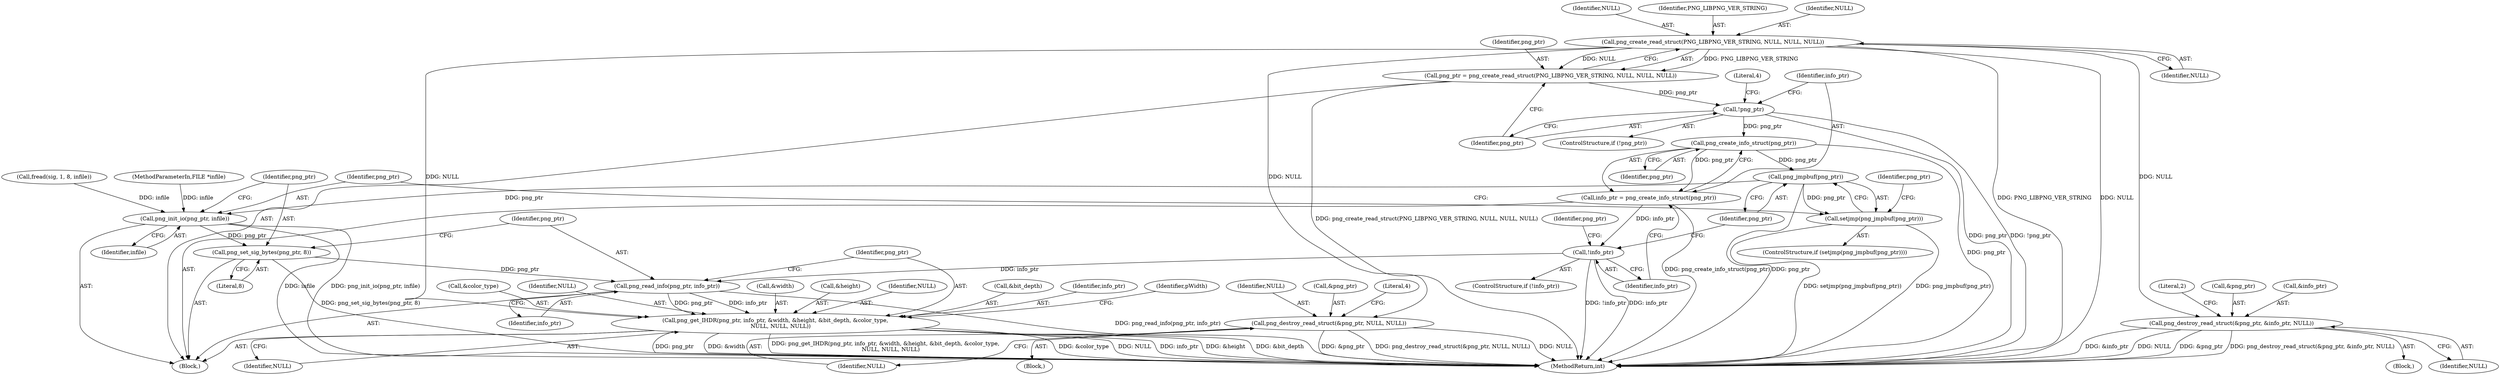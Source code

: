 digraph "1_Android_9d4853418ab2f754c2b63e091c29c5529b8b86ca_1@API" {
"1000131" [label="(Call,png_create_read_struct(PNG_LIBPNG_VER_STRING, NULL, NULL, NULL))"];
"1000129" [label="(Call,png_ptr = png_create_read_struct(PNG_LIBPNG_VER_STRING, NULL, NULL, NULL))"];
"1000137" [label="(Call,!png_ptr)"];
"1000143" [label="(Call,png_create_info_struct(png_ptr))"];
"1000141" [label="(Call,info_ptr = png_create_info_struct(png_ptr))"];
"1000146" [label="(Call,!info_ptr)"];
"1000175" [label="(Call,png_read_info(png_ptr, info_ptr))"];
"1000178" [label="(Call,png_get_IHDR(png_ptr, info_ptr, &width, &height, &bit_depth, &color_type,\n      NULL, NULL, NULL))"];
"1000158" [label="(Call,png_jmpbuf(png_ptr))"];
"1000157" [label="(Call,setjmp(png_jmpbuf(png_ptr)))"];
"1000169" [label="(Call,png_init_io(png_ptr, infile))"];
"1000172" [label="(Call,png_set_sig_bytes(png_ptr, 8))"];
"1000149" [label="(Call,png_destroy_read_struct(&png_ptr, NULL, NULL))"];
"1000161" [label="(Call,png_destroy_read_struct(&png_ptr, &info_ptr, NULL))"];
"1000189" [label="(Identifier,NULL)"];
"1000175" [label="(Call,png_read_info(png_ptr, info_ptr))"];
"1000159" [label="(Identifier,png_ptr)"];
"1000179" [label="(Identifier,png_ptr)"];
"1000173" [label="(Identifier,png_ptr)"];
"1000160" [label="(Block,)"];
"1000141" [label="(Call,info_ptr = png_create_info_struct(png_ptr))"];
"1000185" [label="(Call,&bit_depth)"];
"1000191" [label="(Identifier,NULL)"];
"1000163" [label="(Identifier,png_ptr)"];
"1000180" [label="(Identifier,info_ptr)"];
"1000170" [label="(Identifier,png_ptr)"];
"1000194" [label="(Identifier,pWidth)"];
"1000168" [label="(Literal,2)"];
"1000136" [label="(ControlStructure,if (!png_ptr))"];
"1000137" [label="(Call,!png_ptr)"];
"1000151" [label="(Identifier,png_ptr)"];
"1000177" [label="(Identifier,info_ptr)"];
"1000158" [label="(Call,png_jmpbuf(png_ptr))"];
"1000157" [label="(Call,setjmp(png_jmpbuf(png_ptr)))"];
"1000153" [label="(Identifier,NULL)"];
"1000133" [label="(Identifier,NULL)"];
"1000131" [label="(Call,png_create_read_struct(PNG_LIBPNG_VER_STRING, NULL, NULL, NULL))"];
"1000152" [label="(Identifier,NULL)"];
"1000130" [label="(Identifier,png_ptr)"];
"1000174" [label="(Literal,8)"];
"1000162" [label="(Call,&png_ptr)"];
"1000202" [label="(MethodReturn,int)"];
"1000132" [label="(Identifier,PNG_LIBPNG_VER_STRING)"];
"1000187" [label="(Call,&color_type)"];
"1000142" [label="(Identifier,info_ptr)"];
"1000149" [label="(Call,png_destroy_read_struct(&png_ptr, NULL, NULL))"];
"1000176" [label="(Identifier,png_ptr)"];
"1000190" [label="(Identifier,NULL)"];
"1000148" [label="(Block,)"];
"1000129" [label="(Call,png_ptr = png_create_read_struct(PNG_LIBPNG_VER_STRING, NULL, NULL, NULL))"];
"1000150" [label="(Call,&png_ptr)"];
"1000146" [label="(Call,!info_ptr)"];
"1000143" [label="(Call,png_create_info_struct(png_ptr))"];
"1000115" [label="(Block,)"];
"1000171" [label="(Identifier,infile)"];
"1000181" [label="(Call,&width)"];
"1000147" [label="(Identifier,info_ptr)"];
"1000172" [label="(Call,png_set_sig_bytes(png_ptr, 8))"];
"1000144" [label="(Identifier,png_ptr)"];
"1000169" [label="(Call,png_init_io(png_ptr, infile))"];
"1000156" [label="(ControlStructure,if (setjmp(png_jmpbuf(png_ptr))))"];
"1000134" [label="(Identifier,NULL)"];
"1000155" [label="(Literal,4)"];
"1000112" [label="(MethodParameterIn,FILE *infile)"];
"1000166" [label="(Identifier,NULL)"];
"1000135" [label="(Identifier,NULL)"];
"1000117" [label="(Call,fread(sig, 1, 8, infile))"];
"1000183" [label="(Call,&height)"];
"1000164" [label="(Call,&info_ptr)"];
"1000145" [label="(ControlStructure,if (!info_ptr))"];
"1000140" [label="(Literal,4)"];
"1000178" [label="(Call,png_get_IHDR(png_ptr, info_ptr, &width, &height, &bit_depth, &color_type,\n      NULL, NULL, NULL))"];
"1000138" [label="(Identifier,png_ptr)"];
"1000161" [label="(Call,png_destroy_read_struct(&png_ptr, &info_ptr, NULL))"];
"1000131" -> "1000129"  [label="AST: "];
"1000131" -> "1000135"  [label="CFG: "];
"1000132" -> "1000131"  [label="AST: "];
"1000133" -> "1000131"  [label="AST: "];
"1000134" -> "1000131"  [label="AST: "];
"1000135" -> "1000131"  [label="AST: "];
"1000129" -> "1000131"  [label="CFG: "];
"1000131" -> "1000202"  [label="DDG: PNG_LIBPNG_VER_STRING"];
"1000131" -> "1000202"  [label="DDG: NULL"];
"1000131" -> "1000129"  [label="DDG: PNG_LIBPNG_VER_STRING"];
"1000131" -> "1000129"  [label="DDG: NULL"];
"1000131" -> "1000149"  [label="DDG: NULL"];
"1000131" -> "1000161"  [label="DDG: NULL"];
"1000131" -> "1000178"  [label="DDG: NULL"];
"1000129" -> "1000115"  [label="AST: "];
"1000130" -> "1000129"  [label="AST: "];
"1000138" -> "1000129"  [label="CFG: "];
"1000129" -> "1000202"  [label="DDG: png_create_read_struct(PNG_LIBPNG_VER_STRING, NULL, NULL, NULL)"];
"1000129" -> "1000137"  [label="DDG: png_ptr"];
"1000137" -> "1000136"  [label="AST: "];
"1000137" -> "1000138"  [label="CFG: "];
"1000138" -> "1000137"  [label="AST: "];
"1000140" -> "1000137"  [label="CFG: "];
"1000142" -> "1000137"  [label="CFG: "];
"1000137" -> "1000202"  [label="DDG: png_ptr"];
"1000137" -> "1000202"  [label="DDG: !png_ptr"];
"1000137" -> "1000143"  [label="DDG: png_ptr"];
"1000143" -> "1000141"  [label="AST: "];
"1000143" -> "1000144"  [label="CFG: "];
"1000144" -> "1000143"  [label="AST: "];
"1000141" -> "1000143"  [label="CFG: "];
"1000143" -> "1000202"  [label="DDG: png_ptr"];
"1000143" -> "1000141"  [label="DDG: png_ptr"];
"1000143" -> "1000158"  [label="DDG: png_ptr"];
"1000141" -> "1000115"  [label="AST: "];
"1000142" -> "1000141"  [label="AST: "];
"1000147" -> "1000141"  [label="CFG: "];
"1000141" -> "1000202"  [label="DDG: png_create_info_struct(png_ptr)"];
"1000141" -> "1000146"  [label="DDG: info_ptr"];
"1000146" -> "1000145"  [label="AST: "];
"1000146" -> "1000147"  [label="CFG: "];
"1000147" -> "1000146"  [label="AST: "];
"1000151" -> "1000146"  [label="CFG: "];
"1000159" -> "1000146"  [label="CFG: "];
"1000146" -> "1000202"  [label="DDG: !info_ptr"];
"1000146" -> "1000202"  [label="DDG: info_ptr"];
"1000146" -> "1000175"  [label="DDG: info_ptr"];
"1000175" -> "1000115"  [label="AST: "];
"1000175" -> "1000177"  [label="CFG: "];
"1000176" -> "1000175"  [label="AST: "];
"1000177" -> "1000175"  [label="AST: "];
"1000179" -> "1000175"  [label="CFG: "];
"1000175" -> "1000202"  [label="DDG: png_read_info(png_ptr, info_ptr)"];
"1000172" -> "1000175"  [label="DDG: png_ptr"];
"1000175" -> "1000178"  [label="DDG: png_ptr"];
"1000175" -> "1000178"  [label="DDG: info_ptr"];
"1000178" -> "1000115"  [label="AST: "];
"1000178" -> "1000191"  [label="CFG: "];
"1000179" -> "1000178"  [label="AST: "];
"1000180" -> "1000178"  [label="AST: "];
"1000181" -> "1000178"  [label="AST: "];
"1000183" -> "1000178"  [label="AST: "];
"1000185" -> "1000178"  [label="AST: "];
"1000187" -> "1000178"  [label="AST: "];
"1000189" -> "1000178"  [label="AST: "];
"1000190" -> "1000178"  [label="AST: "];
"1000191" -> "1000178"  [label="AST: "];
"1000194" -> "1000178"  [label="CFG: "];
"1000178" -> "1000202"  [label="DDG: &bit_depth"];
"1000178" -> "1000202"  [label="DDG: png_ptr"];
"1000178" -> "1000202"  [label="DDG: &width"];
"1000178" -> "1000202"  [label="DDG: png_get_IHDR(png_ptr, info_ptr, &width, &height, &bit_depth, &color_type,\n      NULL, NULL, NULL)"];
"1000178" -> "1000202"  [label="DDG: &color_type"];
"1000178" -> "1000202"  [label="DDG: NULL"];
"1000178" -> "1000202"  [label="DDG: info_ptr"];
"1000178" -> "1000202"  [label="DDG: &height"];
"1000158" -> "1000157"  [label="AST: "];
"1000158" -> "1000159"  [label="CFG: "];
"1000159" -> "1000158"  [label="AST: "];
"1000157" -> "1000158"  [label="CFG: "];
"1000158" -> "1000202"  [label="DDG: png_ptr"];
"1000158" -> "1000157"  [label="DDG: png_ptr"];
"1000158" -> "1000169"  [label="DDG: png_ptr"];
"1000157" -> "1000156"  [label="AST: "];
"1000163" -> "1000157"  [label="CFG: "];
"1000170" -> "1000157"  [label="CFG: "];
"1000157" -> "1000202"  [label="DDG: setjmp(png_jmpbuf(png_ptr))"];
"1000157" -> "1000202"  [label="DDG: png_jmpbuf(png_ptr)"];
"1000169" -> "1000115"  [label="AST: "];
"1000169" -> "1000171"  [label="CFG: "];
"1000170" -> "1000169"  [label="AST: "];
"1000171" -> "1000169"  [label="AST: "];
"1000173" -> "1000169"  [label="CFG: "];
"1000169" -> "1000202"  [label="DDG: png_init_io(png_ptr, infile)"];
"1000169" -> "1000202"  [label="DDG: infile"];
"1000117" -> "1000169"  [label="DDG: infile"];
"1000112" -> "1000169"  [label="DDG: infile"];
"1000169" -> "1000172"  [label="DDG: png_ptr"];
"1000172" -> "1000115"  [label="AST: "];
"1000172" -> "1000174"  [label="CFG: "];
"1000173" -> "1000172"  [label="AST: "];
"1000174" -> "1000172"  [label="AST: "];
"1000176" -> "1000172"  [label="CFG: "];
"1000172" -> "1000202"  [label="DDG: png_set_sig_bytes(png_ptr, 8)"];
"1000149" -> "1000148"  [label="AST: "];
"1000149" -> "1000153"  [label="CFG: "];
"1000150" -> "1000149"  [label="AST: "];
"1000152" -> "1000149"  [label="AST: "];
"1000153" -> "1000149"  [label="AST: "];
"1000155" -> "1000149"  [label="CFG: "];
"1000149" -> "1000202"  [label="DDG: png_destroy_read_struct(&png_ptr, NULL, NULL)"];
"1000149" -> "1000202"  [label="DDG: NULL"];
"1000149" -> "1000202"  [label="DDG: &png_ptr"];
"1000161" -> "1000160"  [label="AST: "];
"1000161" -> "1000166"  [label="CFG: "];
"1000162" -> "1000161"  [label="AST: "];
"1000164" -> "1000161"  [label="AST: "];
"1000166" -> "1000161"  [label="AST: "];
"1000168" -> "1000161"  [label="CFG: "];
"1000161" -> "1000202"  [label="DDG: &info_ptr"];
"1000161" -> "1000202"  [label="DDG: NULL"];
"1000161" -> "1000202"  [label="DDG: &png_ptr"];
"1000161" -> "1000202"  [label="DDG: png_destroy_read_struct(&png_ptr, &info_ptr, NULL)"];
}
